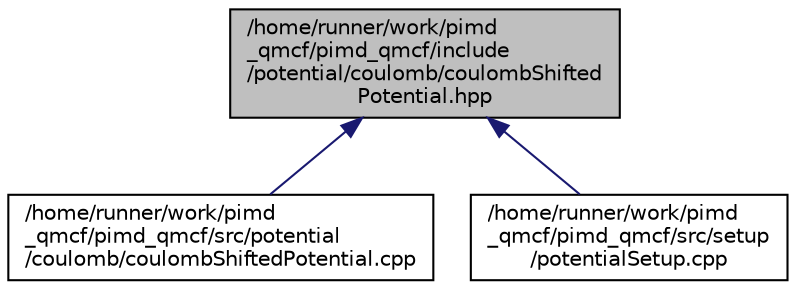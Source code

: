 digraph "/home/runner/work/pimd_qmcf/pimd_qmcf/include/potential/coulomb/coulombShiftedPotential.hpp"
{
 // LATEX_PDF_SIZE
  edge [fontname="Helvetica",fontsize="10",labelfontname="Helvetica",labelfontsize="10"];
  node [fontname="Helvetica",fontsize="10",shape=record];
  Node1 [label="/home/runner/work/pimd\l_qmcf/pimd_qmcf/include\l/potential/coulomb/coulombShifted\lPotential.hpp",height=0.2,width=0.4,color="black", fillcolor="grey75", style="filled", fontcolor="black",tooltip=" "];
  Node1 -> Node2 [dir="back",color="midnightblue",fontsize="10",style="solid",fontname="Helvetica"];
  Node2 [label="/home/runner/work/pimd\l_qmcf/pimd_qmcf/src/potential\l/coulomb/coulombShiftedPotential.cpp",height=0.2,width=0.4,color="black", fillcolor="white", style="filled",URL="$coulombShiftedPotential_8cpp.html",tooltip=" "];
  Node1 -> Node3 [dir="back",color="midnightblue",fontsize="10",style="solid",fontname="Helvetica"];
  Node3 [label="/home/runner/work/pimd\l_qmcf/pimd_qmcf/src/setup\l/potentialSetup.cpp",height=0.2,width=0.4,color="black", fillcolor="white", style="filled",URL="$potentialSetup_8cpp.html",tooltip=" "];
}
